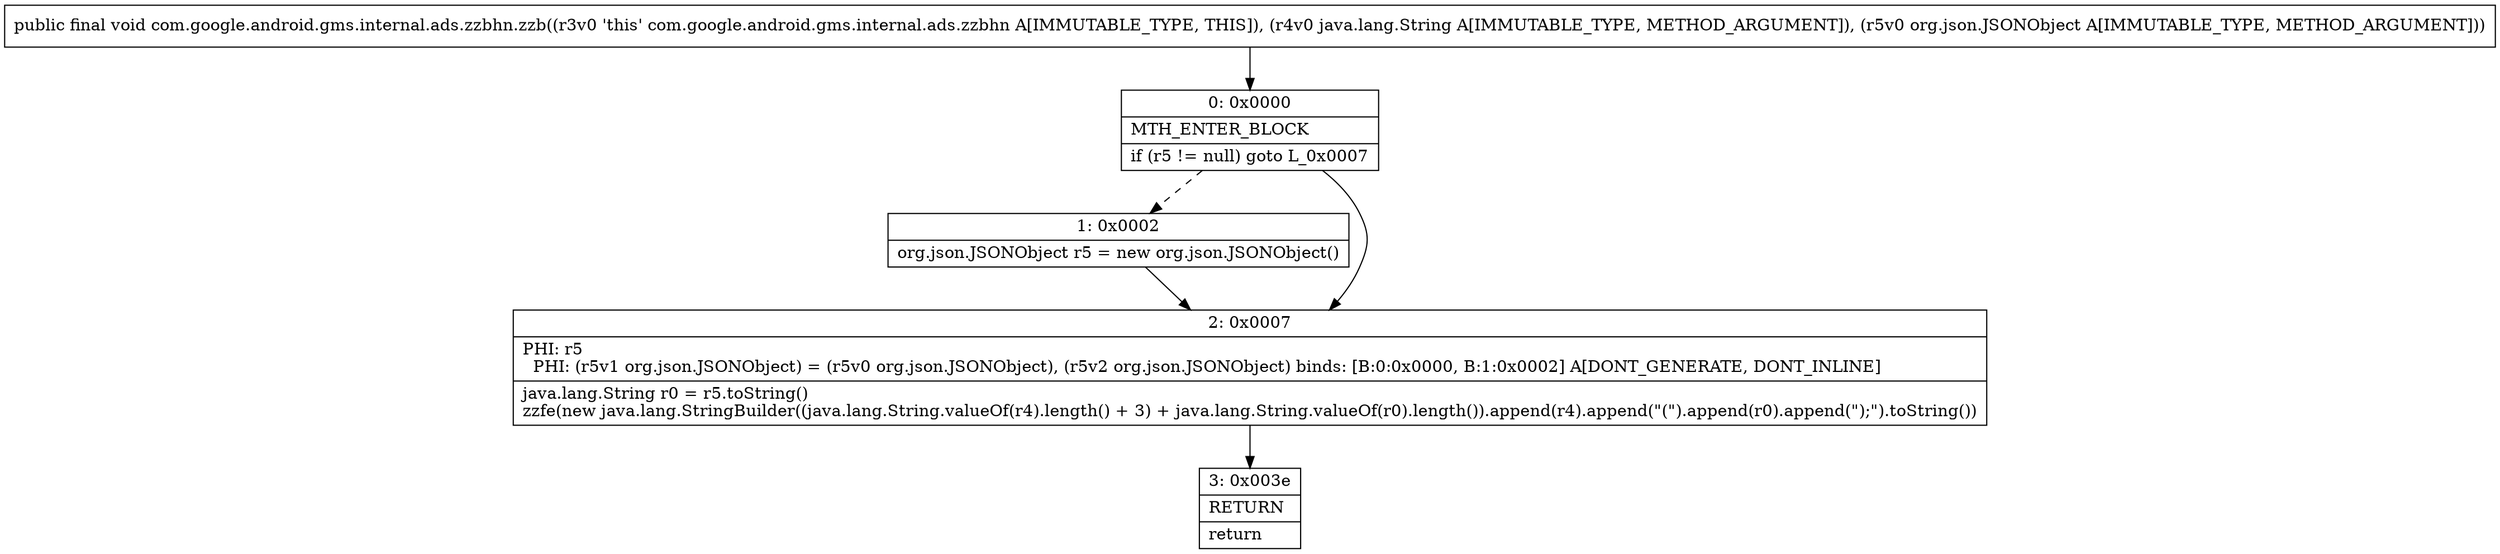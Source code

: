 digraph "CFG forcom.google.android.gms.internal.ads.zzbhn.zzb(Ljava\/lang\/String;Lorg\/json\/JSONObject;)V" {
Node_0 [shape=record,label="{0\:\ 0x0000|MTH_ENTER_BLOCK\l|if (r5 != null) goto L_0x0007\l}"];
Node_1 [shape=record,label="{1\:\ 0x0002|org.json.JSONObject r5 = new org.json.JSONObject()\l}"];
Node_2 [shape=record,label="{2\:\ 0x0007|PHI: r5 \l  PHI: (r5v1 org.json.JSONObject) = (r5v0 org.json.JSONObject), (r5v2 org.json.JSONObject) binds: [B:0:0x0000, B:1:0x0002] A[DONT_GENERATE, DONT_INLINE]\l|java.lang.String r0 = r5.toString()\lzzfe(new java.lang.StringBuilder((java.lang.String.valueOf(r4).length() + 3) + java.lang.String.valueOf(r0).length()).append(r4).append(\"(\").append(r0).append(\");\").toString())\l}"];
Node_3 [shape=record,label="{3\:\ 0x003e|RETURN\l|return\l}"];
MethodNode[shape=record,label="{public final void com.google.android.gms.internal.ads.zzbhn.zzb((r3v0 'this' com.google.android.gms.internal.ads.zzbhn A[IMMUTABLE_TYPE, THIS]), (r4v0 java.lang.String A[IMMUTABLE_TYPE, METHOD_ARGUMENT]), (r5v0 org.json.JSONObject A[IMMUTABLE_TYPE, METHOD_ARGUMENT])) }"];
MethodNode -> Node_0;
Node_0 -> Node_1[style=dashed];
Node_0 -> Node_2;
Node_1 -> Node_2;
Node_2 -> Node_3;
}

